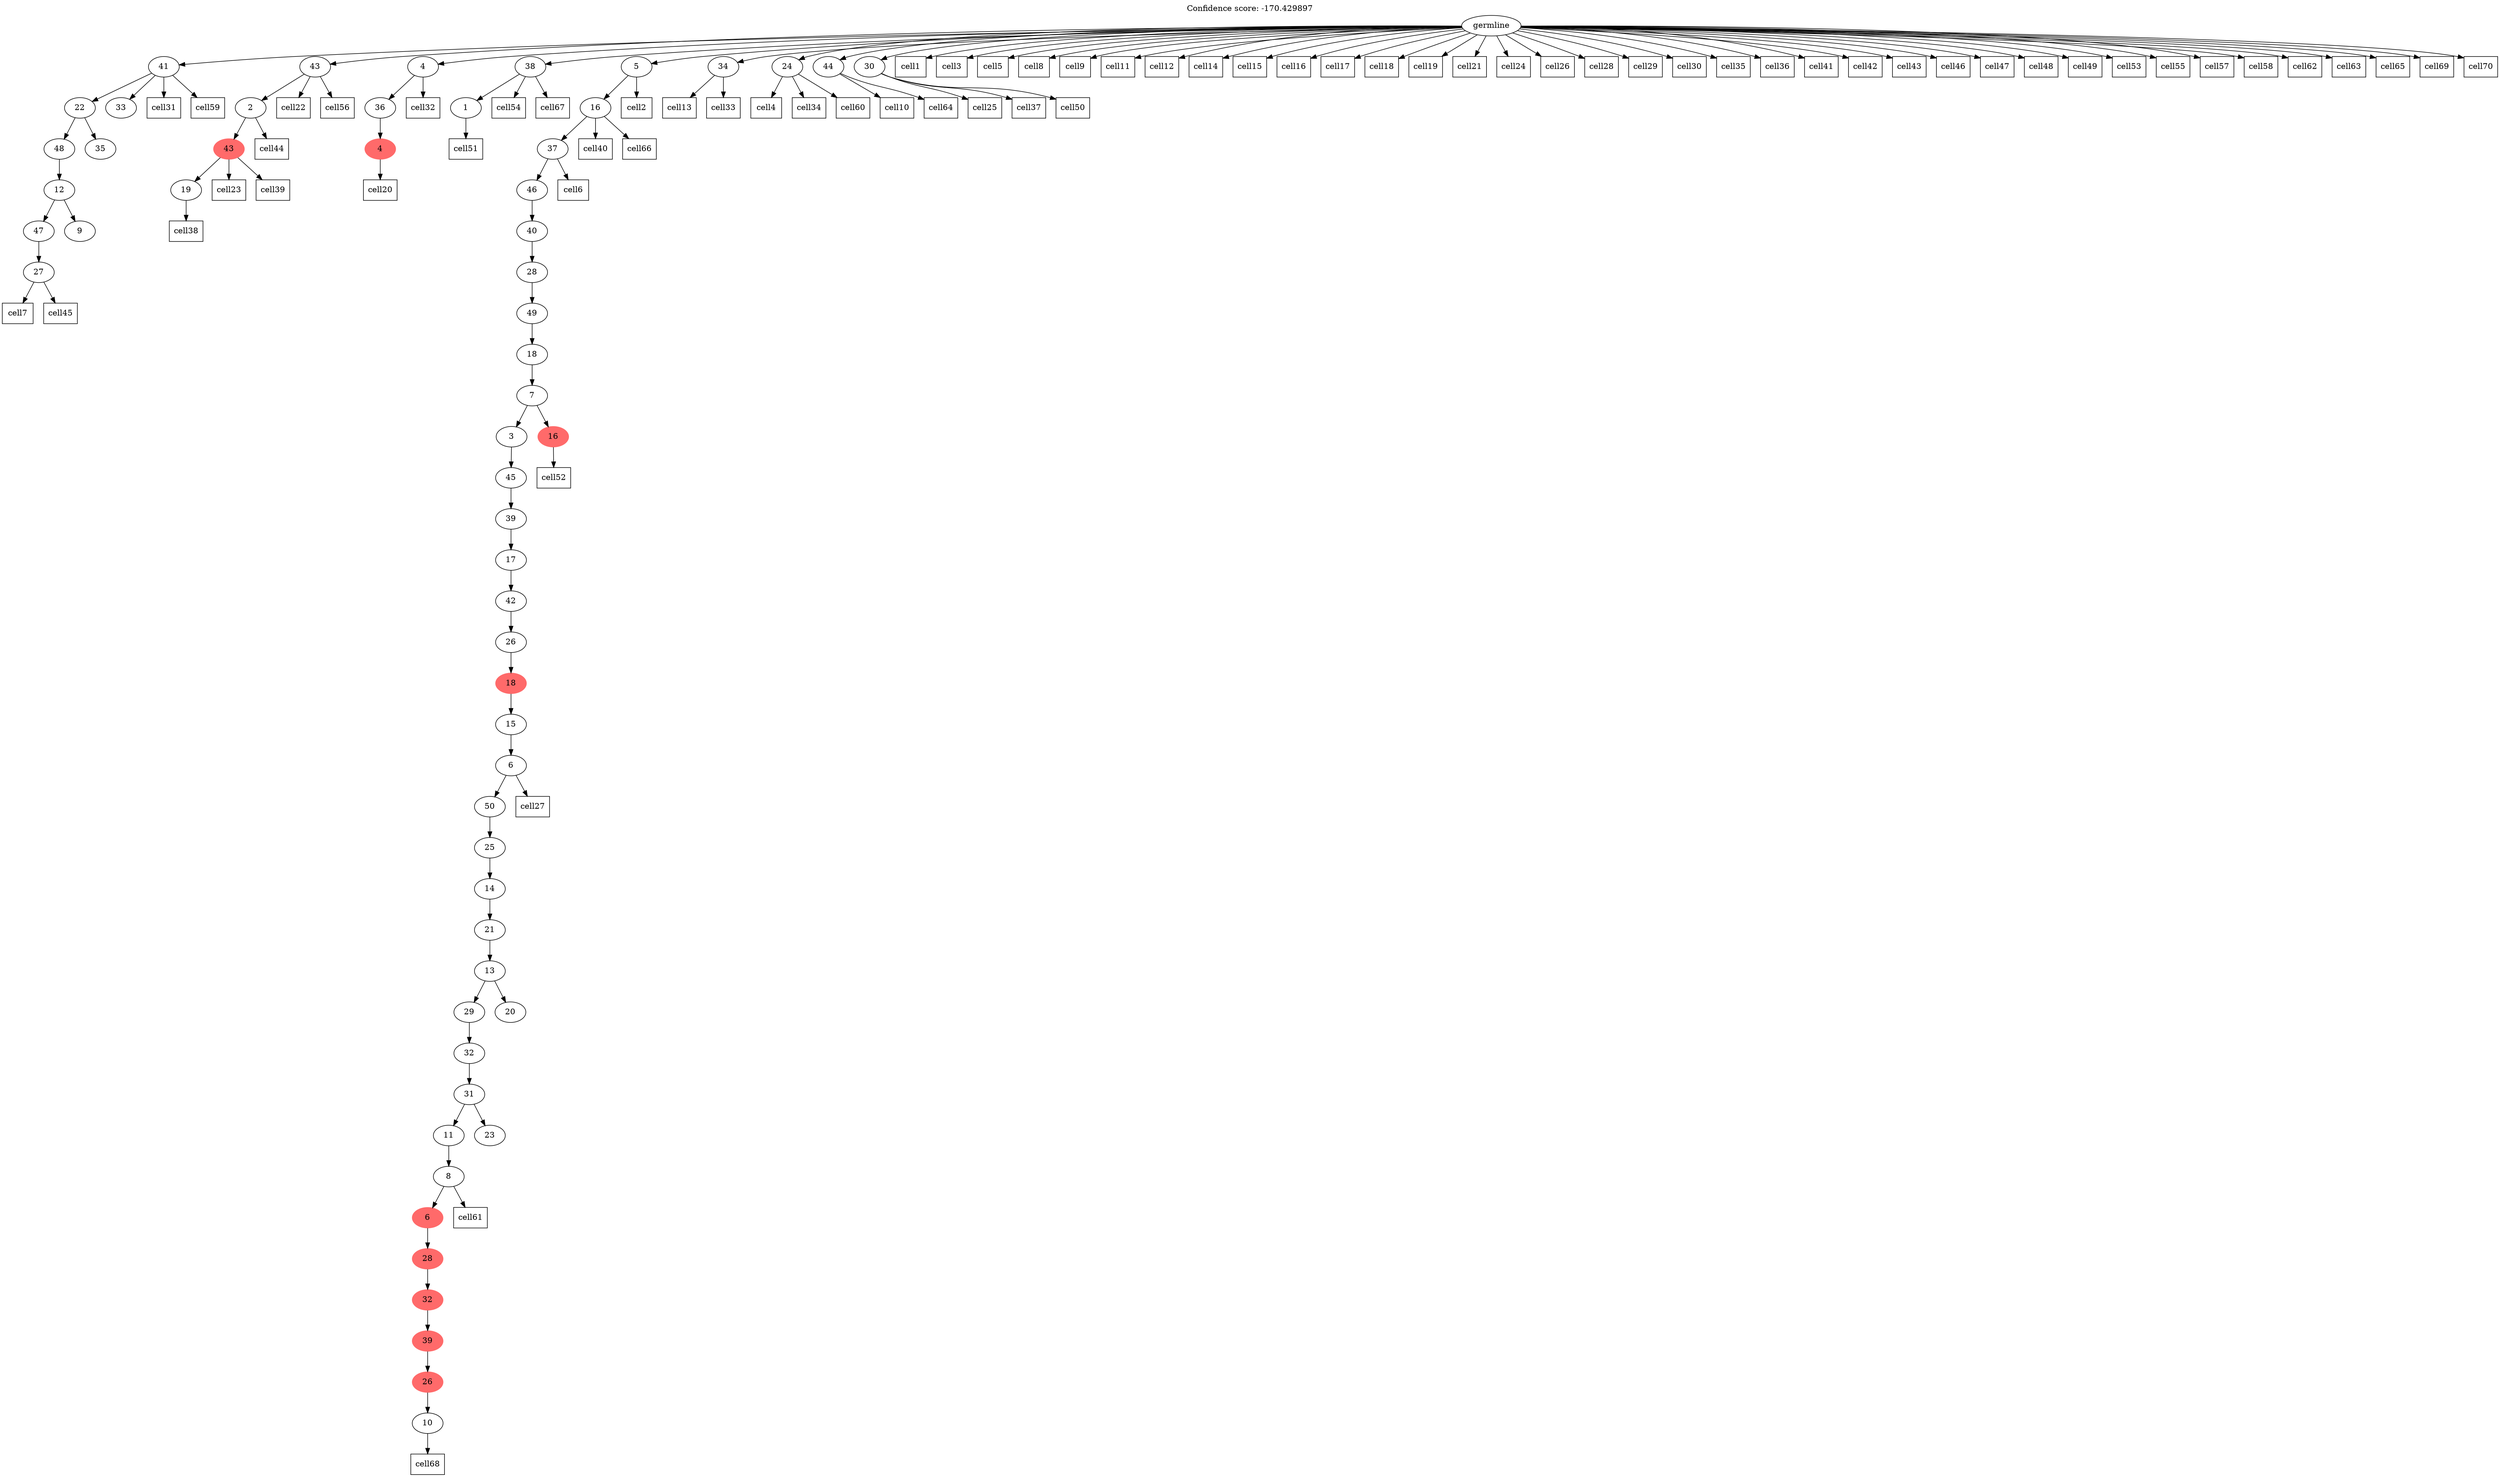 digraph g {
	"55" -> "56";
	"56" [label="27"];
	"54" -> "55";
	"55" [label="47"];
	"54" -> "57";
	"57" [label="9"];
	"53" -> "54";
	"54" [label="12"];
	"52" -> "53";
	"53" [label="48"];
	"52" -> "58";
	"58" [label="35"];
	"51" -> "52";
	"52" [label="22"];
	"51" -> "59";
	"59" [label="33"];
	"46" -> "47";
	"47" [label="19"];
	"45" -> "46";
	"46" [color=indianred1, style=filled, label="43"];
	"44" -> "45";
	"45" [label="2"];
	"42" -> "43";
	"43" [color=indianred1, style=filled, label="4"];
	"41" -> "42";
	"42" [label="36"];
	"38" -> "39";
	"39" [label="1"];
	"33" -> "34";
	"34" [label="10"];
	"32" -> "33";
	"33" [color=indianred1, style=filled, label="26"];
	"31" -> "32";
	"32" [color=indianred1, style=filled, label="39"];
	"30" -> "31";
	"31" [color=indianred1, style=filled, label="32"];
	"29" -> "30";
	"30" [color=indianred1, style=filled, label="28"];
	"28" -> "29";
	"29" [color=indianred1, style=filled, label="6"];
	"27" -> "28";
	"28" [label="8"];
	"26" -> "27";
	"27" [label="11"];
	"26" -> "35";
	"35" [label="23"];
	"25" -> "26";
	"26" [label="31"];
	"24" -> "25";
	"25" [label="32"];
	"23" -> "24";
	"24" [label="29"];
	"23" -> "36";
	"36" [label="20"];
	"22" -> "23";
	"23" [label="13"];
	"21" -> "22";
	"22" [label="21"];
	"20" -> "21";
	"21" [label="14"];
	"19" -> "20";
	"20" [label="25"];
	"18" -> "19";
	"19" [label="50"];
	"17" -> "18";
	"18" [label="6"];
	"16" -> "17";
	"17" [label="15"];
	"15" -> "16";
	"16" [color=indianred1, style=filled, label="18"];
	"14" -> "15";
	"15" [label="26"];
	"13" -> "14";
	"14" [label="42"];
	"12" -> "13";
	"13" [label="17"];
	"11" -> "12";
	"12" [label="39"];
	"10" -> "11";
	"11" [label="45"];
	"9" -> "10";
	"10" [label="3"];
	"9" -> "37";
	"37" [color=indianred1, style=filled, label="16"];
	"8" -> "9";
	"9" [label="7"];
	"7" -> "8";
	"8" [label="18"];
	"6" -> "7";
	"7" [label="49"];
	"5" -> "6";
	"6" [label="28"];
	"4" -> "5";
	"5" [label="40"];
	"3" -> "4";
	"4" [label="46"];
	"2" -> "3";
	"3" [label="37"];
	"1" -> "2";
	"2" [label="16"];
	"0" -> "1";
	"1" [label="5"];
	"0" -> "38";
	"38" [label="38"];
	"0" -> "40";
	"40" [label="34"];
	"0" -> "41";
	"41" [label="4"];
	"0" -> "44";
	"44" [label="43"];
	"0" -> "48";
	"48" [label="24"];
	"0" -> "49";
	"49" [label="44"];
	"0" -> "50";
	"50" [label="30"];
	"0" -> "51";
	"51" [label="41"];
	"0" [label="germline"];
	"0" -> "cell1";
	"cell1" [shape=box];
	"1" -> "cell2";
	"cell2" [shape=box];
	"0" -> "cell3";
	"cell3" [shape=box];
	"48" -> "cell4";
	"cell4" [shape=box];
	"0" -> "cell5";
	"cell5" [shape=box];
	"3" -> "cell6";
	"cell6" [shape=box];
	"56" -> "cell7";
	"cell7" [shape=box];
	"0" -> "cell8";
	"cell8" [shape=box];
	"0" -> "cell9";
	"cell9" [shape=box];
	"49" -> "cell10";
	"cell10" [shape=box];
	"0" -> "cell11";
	"cell11" [shape=box];
	"0" -> "cell12";
	"cell12" [shape=box];
	"40" -> "cell13";
	"cell13" [shape=box];
	"0" -> "cell14";
	"cell14" [shape=box];
	"0" -> "cell15";
	"cell15" [shape=box];
	"0" -> "cell16";
	"cell16" [shape=box];
	"0" -> "cell17";
	"cell17" [shape=box];
	"0" -> "cell18";
	"cell18" [shape=box];
	"0" -> "cell19";
	"cell19" [shape=box];
	"43" -> "cell20";
	"cell20" [shape=box];
	"0" -> "cell21";
	"cell21" [shape=box];
	"44" -> "cell22";
	"cell22" [shape=box];
	"46" -> "cell23";
	"cell23" [shape=box];
	"0" -> "cell24";
	"cell24" [shape=box];
	"50" -> "cell25";
	"cell25" [shape=box];
	"0" -> "cell26";
	"cell26" [shape=box];
	"18" -> "cell27";
	"cell27" [shape=box];
	"0" -> "cell28";
	"cell28" [shape=box];
	"0" -> "cell29";
	"cell29" [shape=box];
	"0" -> "cell30";
	"cell30" [shape=box];
	"51" -> "cell31";
	"cell31" [shape=box];
	"41" -> "cell32";
	"cell32" [shape=box];
	"40" -> "cell33";
	"cell33" [shape=box];
	"48" -> "cell34";
	"cell34" [shape=box];
	"0" -> "cell35";
	"cell35" [shape=box];
	"0" -> "cell36";
	"cell36" [shape=box];
	"50" -> "cell37";
	"cell37" [shape=box];
	"47" -> "cell38";
	"cell38" [shape=box];
	"46" -> "cell39";
	"cell39" [shape=box];
	"2" -> "cell40";
	"cell40" [shape=box];
	"0" -> "cell41";
	"cell41" [shape=box];
	"0" -> "cell42";
	"cell42" [shape=box];
	"0" -> "cell43";
	"cell43" [shape=box];
	"45" -> "cell44";
	"cell44" [shape=box];
	"56" -> "cell45";
	"cell45" [shape=box];
	"0" -> "cell46";
	"cell46" [shape=box];
	"0" -> "cell47";
	"cell47" [shape=box];
	"0" -> "cell48";
	"cell48" [shape=box];
	"0" -> "cell49";
	"cell49" [shape=box];
	"50" -> "cell50";
	"cell50" [shape=box];
	"39" -> "cell51";
	"cell51" [shape=box];
	"37" -> "cell52";
	"cell52" [shape=box];
	"0" -> "cell53";
	"cell53" [shape=box];
	"38" -> "cell54";
	"cell54" [shape=box];
	"0" -> "cell55";
	"cell55" [shape=box];
	"44" -> "cell56";
	"cell56" [shape=box];
	"0" -> "cell57";
	"cell57" [shape=box];
	"0" -> "cell58";
	"cell58" [shape=box];
	"51" -> "cell59";
	"cell59" [shape=box];
	"48" -> "cell60";
	"cell60" [shape=box];
	"28" -> "cell61";
	"cell61" [shape=box];
	"0" -> "cell62";
	"cell62" [shape=box];
	"0" -> "cell63";
	"cell63" [shape=box];
	"49" -> "cell64";
	"cell64" [shape=box];
	"0" -> "cell65";
	"cell65" [shape=box];
	"2" -> "cell66";
	"cell66" [shape=box];
	"38" -> "cell67";
	"cell67" [shape=box];
	"34" -> "cell68";
	"cell68" [shape=box];
	"0" -> "cell69";
	"cell69" [shape=box];
	"0" -> "cell70";
	"cell70" [shape=box];
	labelloc="t";
	label="Confidence score: -170.429897";
}
